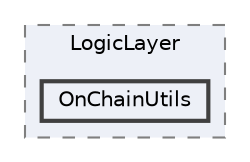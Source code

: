 digraph "Bloberts/Scripts/LogicLayer/OnChainUtils"
{
 // LATEX_PDF_SIZE
  bgcolor="transparent";
  edge [fontname=Helvetica,fontsize=10,labelfontname=Helvetica,labelfontsize=10];
  node [fontname=Helvetica,fontsize=10,shape=box,height=0.2,width=0.4];
  compound=true
  subgraph clusterdir_b07e4147b2f6ad1c2e4af01903ecec6a {
    graph [ bgcolor="#edf0f7", pencolor="grey50", label="LogicLayer", fontname=Helvetica,fontsize=10 style="filled,dashed", URL="dir_b07e4147b2f6ad1c2e4af01903ecec6a.html",tooltip=""]
  dir_99ce51526e00ca6220712bbfd5ac2fe8 [label="OnChainUtils", fillcolor="#edf0f7", color="grey25", style="filled,bold", URL="dir_99ce51526e00ca6220712bbfd5ac2fe8.html",tooltip=""];
  }
}
